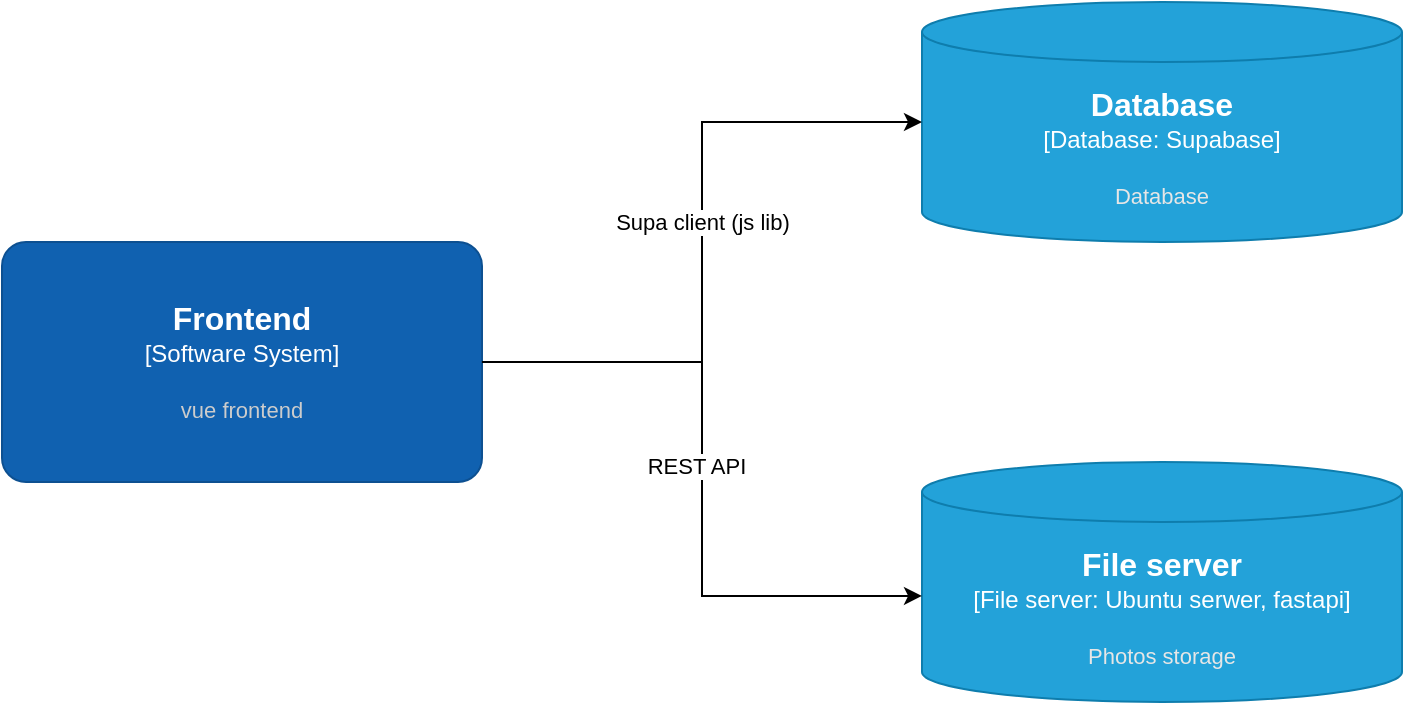 <mxfile version="22.1.11" type="device">
  <diagram name="Strona-1" id="Cd6NOEMuoDInpjJteYkC">
    <mxGraphModel dx="1418" dy="820" grid="1" gridSize="10" guides="1" tooltips="1" connect="1" arrows="1" fold="1" page="1" pageScale="1" pageWidth="827" pageHeight="1169" math="0" shadow="0">
      <root>
        <mxCell id="0" />
        <mxCell id="1" parent="0" />
        <object placeholders="1" c4Name="Frontend" c4Type="Software System" c4Description="vue frontend" label="&lt;font style=&quot;font-size: 16px&quot;&gt;&lt;b&gt;%c4Name%&lt;/b&gt;&lt;/font&gt;&lt;div&gt;[%c4Type%]&lt;/div&gt;&lt;br&gt;&lt;div&gt;&lt;font style=&quot;font-size: 11px&quot;&gt;&lt;font color=&quot;#cccccc&quot;&gt;%c4Description%&lt;/font&gt;&lt;/div&gt;" id="P_1z4xA0hjeRVF9stsAm-1">
          <mxCell style="rounded=1;whiteSpace=wrap;html=1;labelBackgroundColor=none;fillColor=#1061B0;fontColor=#ffffff;align=center;arcSize=10;strokeColor=#0D5091;metaEdit=1;resizable=0;points=[[0.25,0,0],[0.5,0,0],[0.75,0,0],[1,0.25,0],[1,0.5,0],[1,0.75,0],[0.75,1,0],[0.5,1,0],[0.25,1,0],[0,0.75,0],[0,0.5,0],[0,0.25,0]];" vertex="1" parent="1">
            <mxGeometry x="50" y="290" width="240" height="120" as="geometry" />
          </mxCell>
        </object>
        <object placeholders="1" c4Type="File server" c4Container="File server" c4Technology="Ubuntu serwer, fastapi" c4Description="Photos storage" label="&lt;font style=&quot;font-size: 16px&quot;&gt;&lt;b&gt;%c4Type%&lt;/b&gt;&lt;/font&gt;&lt;div&gt;[%c4Container%:&amp;nbsp;%c4Technology%]&lt;/div&gt;&lt;br&gt;&lt;div&gt;&lt;font style=&quot;font-size: 11px&quot;&gt;&lt;font color=&quot;#E6E6E6&quot;&gt;%c4Description%&lt;/font&gt;&lt;/div&gt;" id="P_1z4xA0hjeRVF9stsAm-2">
          <mxCell style="shape=cylinder3;size=15;whiteSpace=wrap;html=1;boundedLbl=1;rounded=0;labelBackgroundColor=none;fillColor=#23A2D9;fontSize=12;fontColor=#ffffff;align=center;strokeColor=#0E7DAD;metaEdit=1;points=[[0.5,0,0],[1,0.25,0],[1,0.5,0],[1,0.75,0],[0.5,1,0],[0,0.75,0],[0,0.5,0],[0,0.25,0]];resizable=0;" vertex="1" parent="1">
            <mxGeometry x="510" y="400" width="240" height="120" as="geometry" />
          </mxCell>
        </object>
        <object placeholders="1" c4Type="Database" c4Container="Database" c4Technology="Supabase" c4Description="Database" label="&lt;font style=&quot;font-size: 16px&quot;&gt;&lt;b&gt;%c4Type%&lt;/b&gt;&lt;/font&gt;&lt;div&gt;[%c4Container%:&amp;nbsp;%c4Technology%]&lt;/div&gt;&lt;br&gt;&lt;div&gt;&lt;font style=&quot;font-size: 11px&quot;&gt;&lt;font color=&quot;#E6E6E6&quot;&gt;%c4Description%&lt;/font&gt;&lt;/div&gt;" id="P_1z4xA0hjeRVF9stsAm-3">
          <mxCell style="shape=cylinder3;size=15;whiteSpace=wrap;html=1;boundedLbl=1;rounded=0;labelBackgroundColor=none;fillColor=#23A2D9;fontSize=12;fontColor=#ffffff;align=center;strokeColor=#0E7DAD;metaEdit=1;points=[[0.5,0,0],[1,0.25,0],[1,0.5,0],[1,0.75,0],[0.5,1,0],[0,0.75,0],[0,0.5,0],[0,0.25,0]];resizable=0;" vertex="1" parent="1">
            <mxGeometry x="510" y="170" width="240" height="120" as="geometry" />
          </mxCell>
        </object>
        <mxCell id="P_1z4xA0hjeRVF9stsAm-4" style="edgeStyle=orthogonalEdgeStyle;rounded=0;orthogonalLoop=1;jettySize=auto;html=1;entryX=0;entryY=0.5;entryDx=0;entryDy=0;entryPerimeter=0;" edge="1" parent="1" source="P_1z4xA0hjeRVF9stsAm-1" target="P_1z4xA0hjeRVF9stsAm-3">
          <mxGeometry relative="1" as="geometry" />
        </mxCell>
        <mxCell id="P_1z4xA0hjeRVF9stsAm-6" value="Supa client (js lib)" style="edgeLabel;html=1;align=center;verticalAlign=middle;resizable=0;points=[];" vertex="1" connectable="0" parent="P_1z4xA0hjeRVF9stsAm-4">
          <mxGeometry x="0.535" y="-1" relative="1" as="geometry">
            <mxPoint x="-31" y="49" as="offset" />
          </mxGeometry>
        </mxCell>
        <mxCell id="P_1z4xA0hjeRVF9stsAm-5" style="edgeStyle=orthogonalEdgeStyle;rounded=0;orthogonalLoop=1;jettySize=auto;html=1;exitX=1;exitY=0.5;exitDx=0;exitDy=0;exitPerimeter=0;entryX=0;entryY=0.558;entryDx=0;entryDy=0;entryPerimeter=0;" edge="1" parent="1" source="P_1z4xA0hjeRVF9stsAm-1" target="P_1z4xA0hjeRVF9stsAm-2">
          <mxGeometry relative="1" as="geometry" />
        </mxCell>
        <mxCell id="P_1z4xA0hjeRVF9stsAm-7" value="REST API" style="edgeLabel;html=1;align=center;verticalAlign=middle;resizable=0;points=[];" vertex="1" connectable="0" parent="P_1z4xA0hjeRVF9stsAm-5">
          <mxGeometry x="-0.039" y="-3" relative="1" as="geometry">
            <mxPoint as="offset" />
          </mxGeometry>
        </mxCell>
      </root>
    </mxGraphModel>
  </diagram>
</mxfile>
